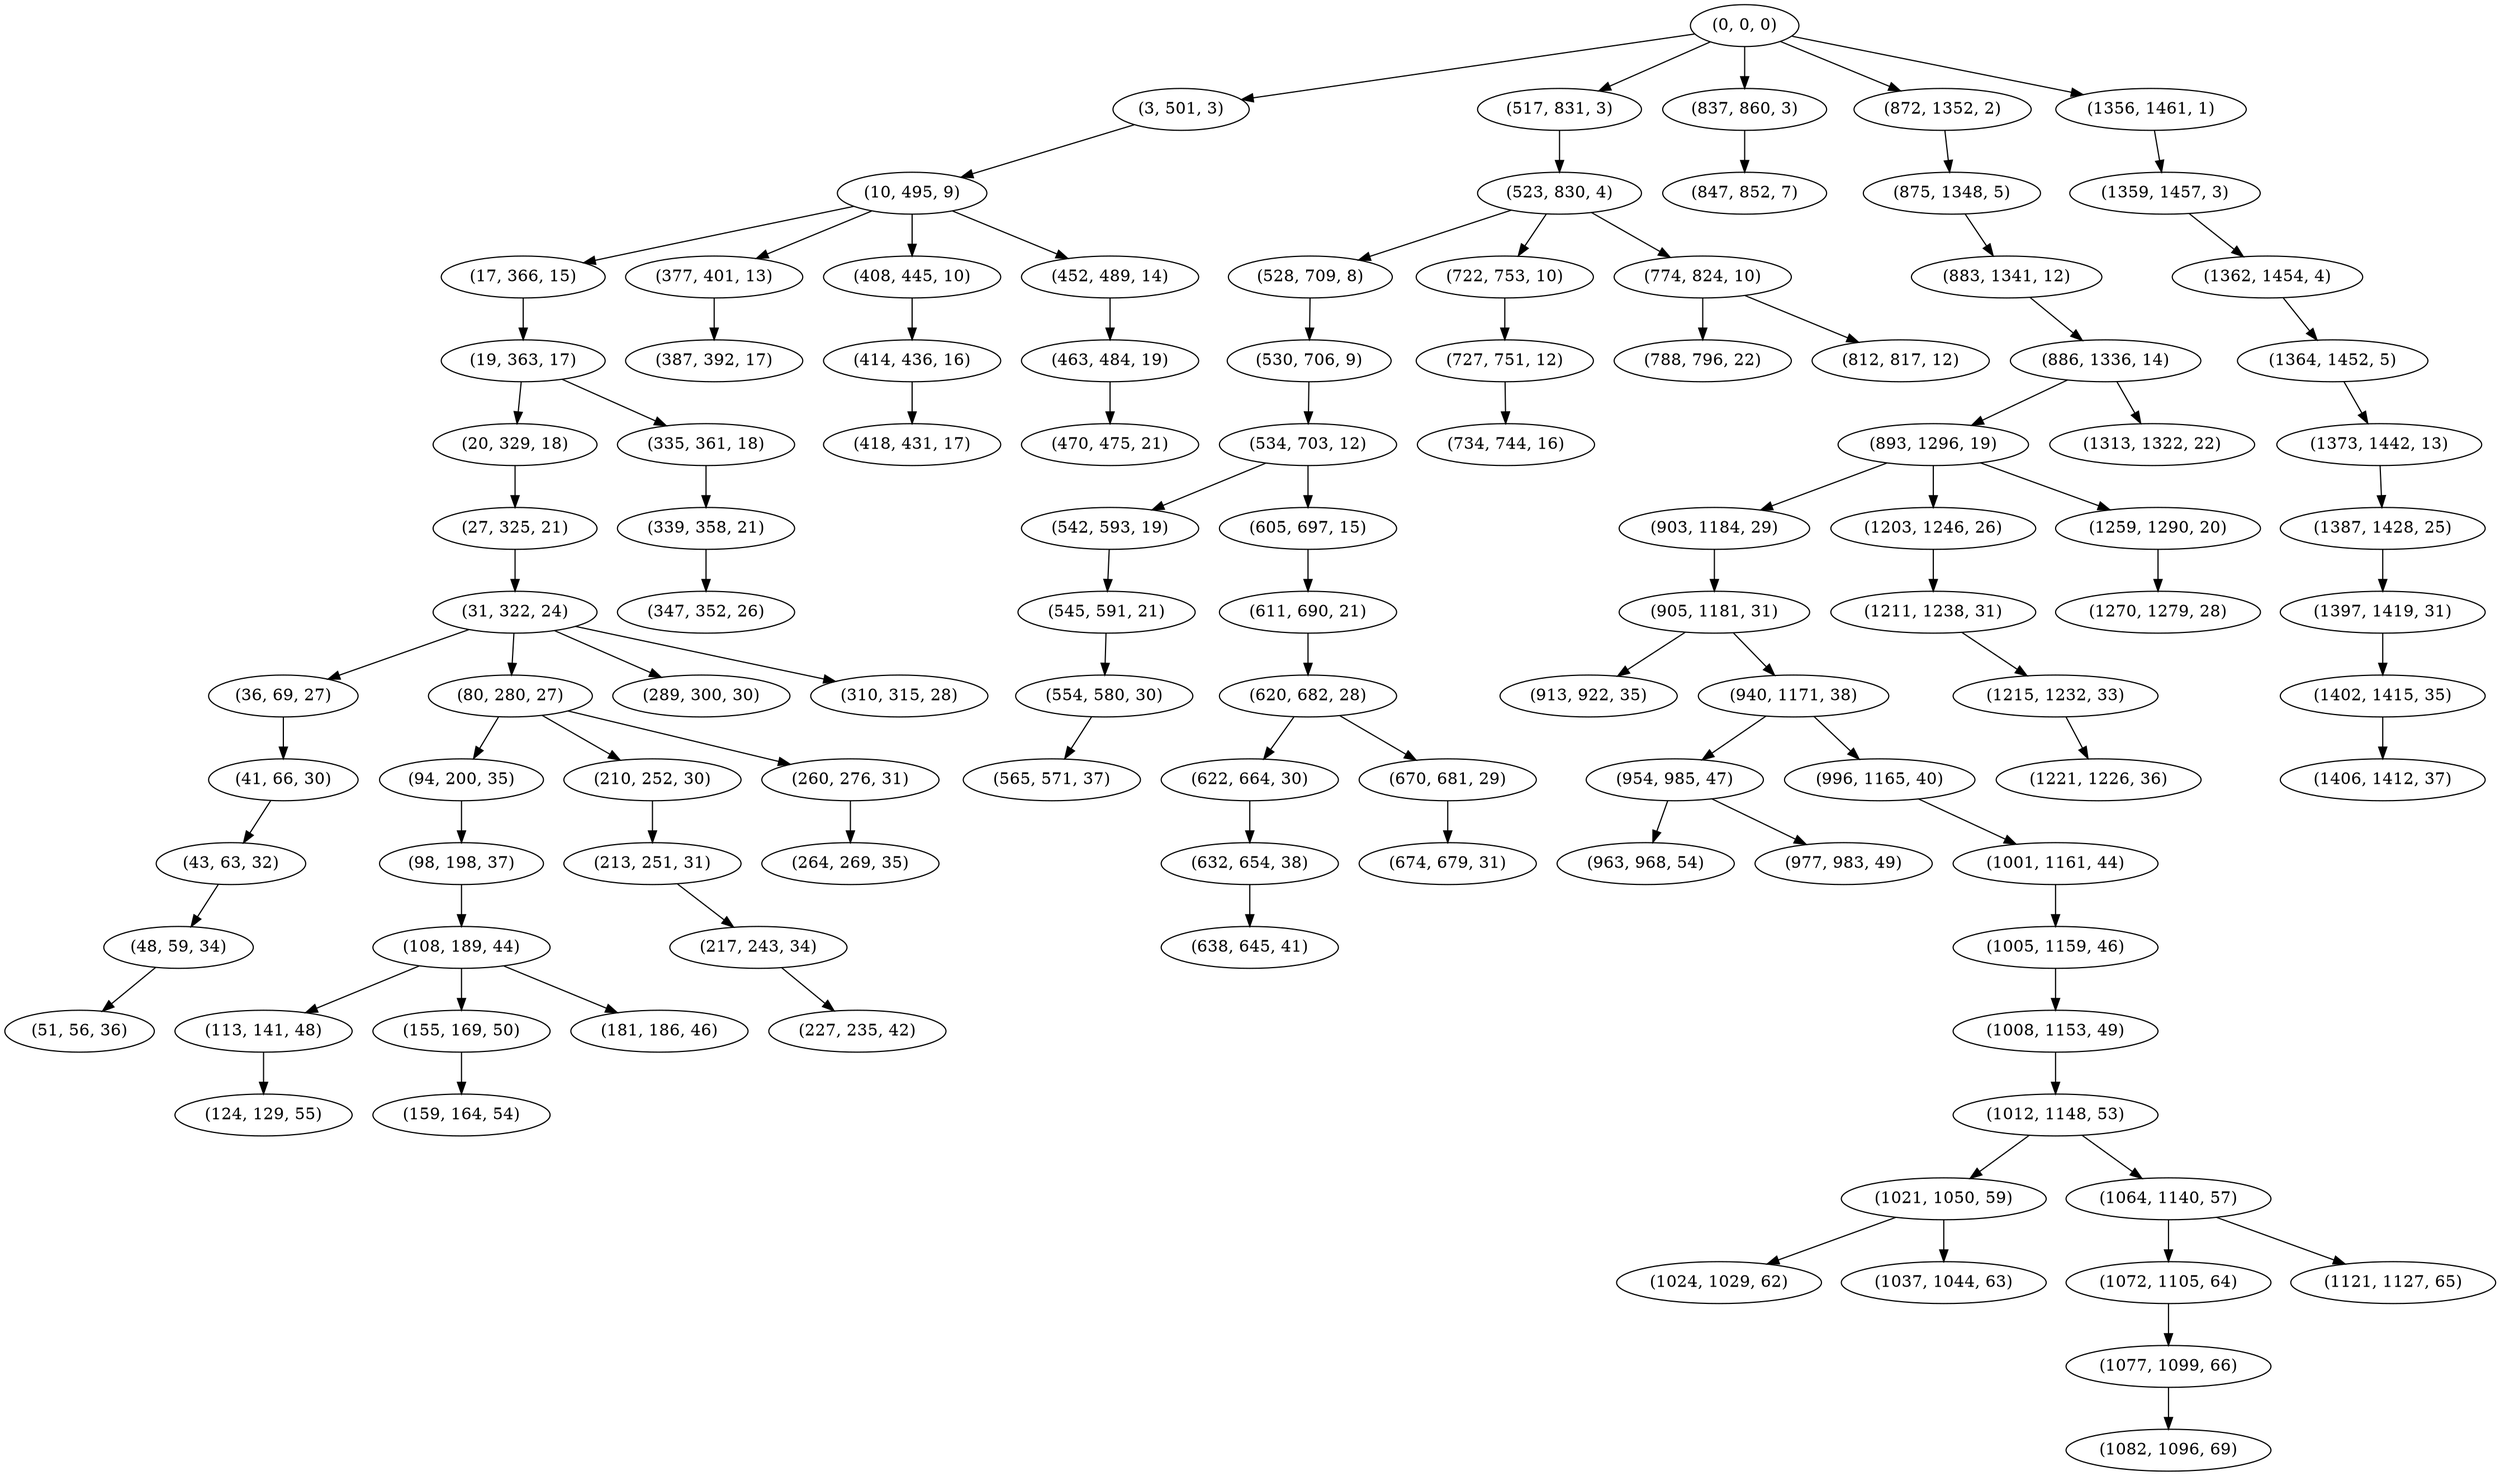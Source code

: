 digraph tree {
    "(0, 0, 0)";
    "(3, 501, 3)";
    "(10, 495, 9)";
    "(17, 366, 15)";
    "(19, 363, 17)";
    "(20, 329, 18)";
    "(27, 325, 21)";
    "(31, 322, 24)";
    "(36, 69, 27)";
    "(41, 66, 30)";
    "(43, 63, 32)";
    "(48, 59, 34)";
    "(51, 56, 36)";
    "(80, 280, 27)";
    "(94, 200, 35)";
    "(98, 198, 37)";
    "(108, 189, 44)";
    "(113, 141, 48)";
    "(124, 129, 55)";
    "(155, 169, 50)";
    "(159, 164, 54)";
    "(181, 186, 46)";
    "(210, 252, 30)";
    "(213, 251, 31)";
    "(217, 243, 34)";
    "(227, 235, 42)";
    "(260, 276, 31)";
    "(264, 269, 35)";
    "(289, 300, 30)";
    "(310, 315, 28)";
    "(335, 361, 18)";
    "(339, 358, 21)";
    "(347, 352, 26)";
    "(377, 401, 13)";
    "(387, 392, 17)";
    "(408, 445, 10)";
    "(414, 436, 16)";
    "(418, 431, 17)";
    "(452, 489, 14)";
    "(463, 484, 19)";
    "(470, 475, 21)";
    "(517, 831, 3)";
    "(523, 830, 4)";
    "(528, 709, 8)";
    "(530, 706, 9)";
    "(534, 703, 12)";
    "(542, 593, 19)";
    "(545, 591, 21)";
    "(554, 580, 30)";
    "(565, 571, 37)";
    "(605, 697, 15)";
    "(611, 690, 21)";
    "(620, 682, 28)";
    "(622, 664, 30)";
    "(632, 654, 38)";
    "(638, 645, 41)";
    "(670, 681, 29)";
    "(674, 679, 31)";
    "(722, 753, 10)";
    "(727, 751, 12)";
    "(734, 744, 16)";
    "(774, 824, 10)";
    "(788, 796, 22)";
    "(812, 817, 12)";
    "(837, 860, 3)";
    "(847, 852, 7)";
    "(872, 1352, 2)";
    "(875, 1348, 5)";
    "(883, 1341, 12)";
    "(886, 1336, 14)";
    "(893, 1296, 19)";
    "(903, 1184, 29)";
    "(905, 1181, 31)";
    "(913, 922, 35)";
    "(940, 1171, 38)";
    "(954, 985, 47)";
    "(963, 968, 54)";
    "(977, 983, 49)";
    "(996, 1165, 40)";
    "(1001, 1161, 44)";
    "(1005, 1159, 46)";
    "(1008, 1153, 49)";
    "(1012, 1148, 53)";
    "(1021, 1050, 59)";
    "(1024, 1029, 62)";
    "(1037, 1044, 63)";
    "(1064, 1140, 57)";
    "(1072, 1105, 64)";
    "(1077, 1099, 66)";
    "(1082, 1096, 69)";
    "(1121, 1127, 65)";
    "(1203, 1246, 26)";
    "(1211, 1238, 31)";
    "(1215, 1232, 33)";
    "(1221, 1226, 36)";
    "(1259, 1290, 20)";
    "(1270, 1279, 28)";
    "(1313, 1322, 22)";
    "(1356, 1461, 1)";
    "(1359, 1457, 3)";
    "(1362, 1454, 4)";
    "(1364, 1452, 5)";
    "(1373, 1442, 13)";
    "(1387, 1428, 25)";
    "(1397, 1419, 31)";
    "(1402, 1415, 35)";
    "(1406, 1412, 37)";
    "(0, 0, 0)" -> "(3, 501, 3)";
    "(0, 0, 0)" -> "(517, 831, 3)";
    "(0, 0, 0)" -> "(837, 860, 3)";
    "(0, 0, 0)" -> "(872, 1352, 2)";
    "(0, 0, 0)" -> "(1356, 1461, 1)";
    "(3, 501, 3)" -> "(10, 495, 9)";
    "(10, 495, 9)" -> "(17, 366, 15)";
    "(10, 495, 9)" -> "(377, 401, 13)";
    "(10, 495, 9)" -> "(408, 445, 10)";
    "(10, 495, 9)" -> "(452, 489, 14)";
    "(17, 366, 15)" -> "(19, 363, 17)";
    "(19, 363, 17)" -> "(20, 329, 18)";
    "(19, 363, 17)" -> "(335, 361, 18)";
    "(20, 329, 18)" -> "(27, 325, 21)";
    "(27, 325, 21)" -> "(31, 322, 24)";
    "(31, 322, 24)" -> "(36, 69, 27)";
    "(31, 322, 24)" -> "(80, 280, 27)";
    "(31, 322, 24)" -> "(289, 300, 30)";
    "(31, 322, 24)" -> "(310, 315, 28)";
    "(36, 69, 27)" -> "(41, 66, 30)";
    "(41, 66, 30)" -> "(43, 63, 32)";
    "(43, 63, 32)" -> "(48, 59, 34)";
    "(48, 59, 34)" -> "(51, 56, 36)";
    "(80, 280, 27)" -> "(94, 200, 35)";
    "(80, 280, 27)" -> "(210, 252, 30)";
    "(80, 280, 27)" -> "(260, 276, 31)";
    "(94, 200, 35)" -> "(98, 198, 37)";
    "(98, 198, 37)" -> "(108, 189, 44)";
    "(108, 189, 44)" -> "(113, 141, 48)";
    "(108, 189, 44)" -> "(155, 169, 50)";
    "(108, 189, 44)" -> "(181, 186, 46)";
    "(113, 141, 48)" -> "(124, 129, 55)";
    "(155, 169, 50)" -> "(159, 164, 54)";
    "(210, 252, 30)" -> "(213, 251, 31)";
    "(213, 251, 31)" -> "(217, 243, 34)";
    "(217, 243, 34)" -> "(227, 235, 42)";
    "(260, 276, 31)" -> "(264, 269, 35)";
    "(335, 361, 18)" -> "(339, 358, 21)";
    "(339, 358, 21)" -> "(347, 352, 26)";
    "(377, 401, 13)" -> "(387, 392, 17)";
    "(408, 445, 10)" -> "(414, 436, 16)";
    "(414, 436, 16)" -> "(418, 431, 17)";
    "(452, 489, 14)" -> "(463, 484, 19)";
    "(463, 484, 19)" -> "(470, 475, 21)";
    "(517, 831, 3)" -> "(523, 830, 4)";
    "(523, 830, 4)" -> "(528, 709, 8)";
    "(523, 830, 4)" -> "(722, 753, 10)";
    "(523, 830, 4)" -> "(774, 824, 10)";
    "(528, 709, 8)" -> "(530, 706, 9)";
    "(530, 706, 9)" -> "(534, 703, 12)";
    "(534, 703, 12)" -> "(542, 593, 19)";
    "(534, 703, 12)" -> "(605, 697, 15)";
    "(542, 593, 19)" -> "(545, 591, 21)";
    "(545, 591, 21)" -> "(554, 580, 30)";
    "(554, 580, 30)" -> "(565, 571, 37)";
    "(605, 697, 15)" -> "(611, 690, 21)";
    "(611, 690, 21)" -> "(620, 682, 28)";
    "(620, 682, 28)" -> "(622, 664, 30)";
    "(620, 682, 28)" -> "(670, 681, 29)";
    "(622, 664, 30)" -> "(632, 654, 38)";
    "(632, 654, 38)" -> "(638, 645, 41)";
    "(670, 681, 29)" -> "(674, 679, 31)";
    "(722, 753, 10)" -> "(727, 751, 12)";
    "(727, 751, 12)" -> "(734, 744, 16)";
    "(774, 824, 10)" -> "(788, 796, 22)";
    "(774, 824, 10)" -> "(812, 817, 12)";
    "(837, 860, 3)" -> "(847, 852, 7)";
    "(872, 1352, 2)" -> "(875, 1348, 5)";
    "(875, 1348, 5)" -> "(883, 1341, 12)";
    "(883, 1341, 12)" -> "(886, 1336, 14)";
    "(886, 1336, 14)" -> "(893, 1296, 19)";
    "(886, 1336, 14)" -> "(1313, 1322, 22)";
    "(893, 1296, 19)" -> "(903, 1184, 29)";
    "(893, 1296, 19)" -> "(1203, 1246, 26)";
    "(893, 1296, 19)" -> "(1259, 1290, 20)";
    "(903, 1184, 29)" -> "(905, 1181, 31)";
    "(905, 1181, 31)" -> "(913, 922, 35)";
    "(905, 1181, 31)" -> "(940, 1171, 38)";
    "(940, 1171, 38)" -> "(954, 985, 47)";
    "(940, 1171, 38)" -> "(996, 1165, 40)";
    "(954, 985, 47)" -> "(963, 968, 54)";
    "(954, 985, 47)" -> "(977, 983, 49)";
    "(996, 1165, 40)" -> "(1001, 1161, 44)";
    "(1001, 1161, 44)" -> "(1005, 1159, 46)";
    "(1005, 1159, 46)" -> "(1008, 1153, 49)";
    "(1008, 1153, 49)" -> "(1012, 1148, 53)";
    "(1012, 1148, 53)" -> "(1021, 1050, 59)";
    "(1012, 1148, 53)" -> "(1064, 1140, 57)";
    "(1021, 1050, 59)" -> "(1024, 1029, 62)";
    "(1021, 1050, 59)" -> "(1037, 1044, 63)";
    "(1064, 1140, 57)" -> "(1072, 1105, 64)";
    "(1064, 1140, 57)" -> "(1121, 1127, 65)";
    "(1072, 1105, 64)" -> "(1077, 1099, 66)";
    "(1077, 1099, 66)" -> "(1082, 1096, 69)";
    "(1203, 1246, 26)" -> "(1211, 1238, 31)";
    "(1211, 1238, 31)" -> "(1215, 1232, 33)";
    "(1215, 1232, 33)" -> "(1221, 1226, 36)";
    "(1259, 1290, 20)" -> "(1270, 1279, 28)";
    "(1356, 1461, 1)" -> "(1359, 1457, 3)";
    "(1359, 1457, 3)" -> "(1362, 1454, 4)";
    "(1362, 1454, 4)" -> "(1364, 1452, 5)";
    "(1364, 1452, 5)" -> "(1373, 1442, 13)";
    "(1373, 1442, 13)" -> "(1387, 1428, 25)";
    "(1387, 1428, 25)" -> "(1397, 1419, 31)";
    "(1397, 1419, 31)" -> "(1402, 1415, 35)";
    "(1402, 1415, 35)" -> "(1406, 1412, 37)";
}
